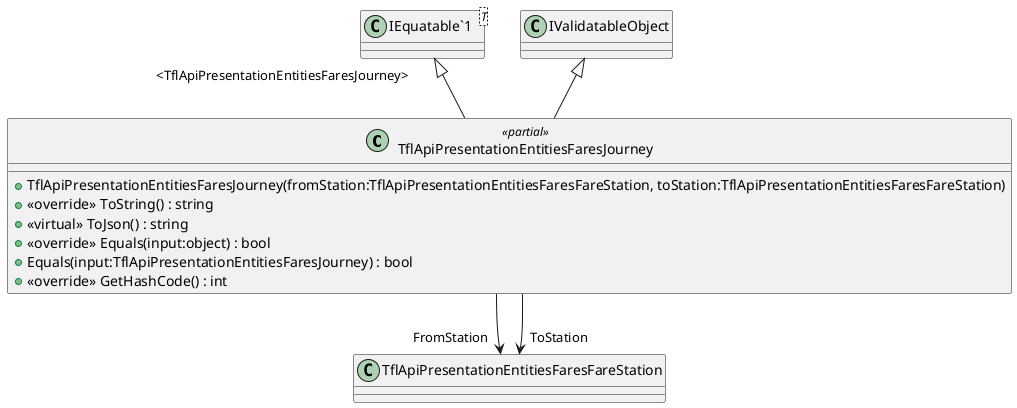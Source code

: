 @startuml
class TflApiPresentationEntitiesFaresJourney <<partial>> {
    + TflApiPresentationEntitiesFaresJourney(fromStation:TflApiPresentationEntitiesFaresFareStation, toStation:TflApiPresentationEntitiesFaresFareStation)
    + <<override>> ToString() : string
    + <<virtual>> ToJson() : string
    + <<override>> Equals(input:object) : bool
    + Equals(input:TflApiPresentationEntitiesFaresJourney) : bool
    + <<override>> GetHashCode() : int
}
class "IEquatable`1"<T> {
}
"IEquatable`1" "<TflApiPresentationEntitiesFaresJourney>" <|-- TflApiPresentationEntitiesFaresJourney
IValidatableObject <|-- TflApiPresentationEntitiesFaresJourney
TflApiPresentationEntitiesFaresJourney --> "FromStation" TflApiPresentationEntitiesFaresFareStation
TflApiPresentationEntitiesFaresJourney --> "ToStation" TflApiPresentationEntitiesFaresFareStation
@enduml
